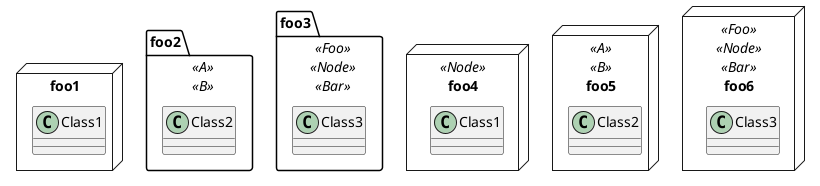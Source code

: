 {
  "sha1": "jvhxj5n9yxx52h2tsqwizgasothouzp",
  "insertion": {
    "when": "2024-06-03T18:59:32.321Z",
    "url": "http://forum.plantuml.net/4986/package-style-is-confused-by-several-stereotypes",
    "user": "plantuml@gmail.com"
  }
}
@startuml
package foo1 <<Node>> {
  class Class1
}

package foo2 <<A>><<B>> {
  class Class2
}

package foo3 <<Foo>><<Node>><<Bar>> {
  class Class3
}

node foo4 <<Node>> {
  class Class1
}

node foo5 <<A>><<B>> {
  class Class2
}

node foo6 <<Foo>><<Node>><<Bar>> {
  class Class3
}
@enduml
